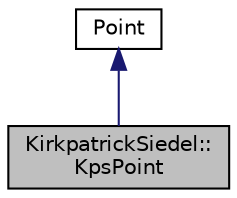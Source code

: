 digraph "KirkpatrickSiedel::KpsPoint"
{
 // LATEX_PDF_SIZE
  edge [fontname="Helvetica",fontsize="10",labelfontname="Helvetica",labelfontsize="10"];
  node [fontname="Helvetica",fontsize="10",shape=record];
  Node0 [label="KirkpatrickSiedel::\lKpsPoint",height=0.2,width=0.4,color="black", fillcolor="grey75", style="filled", fontcolor="black",tooltip=" "];
  Node1 -> Node0 [dir="back",color="midnightblue",fontsize="10",style="solid",fontname="Helvetica"];
  Node1 [label="Point",height=0.2,width=0.4,color="black", fillcolor="white", style="filled",URL="$class_point.html",tooltip=" "];
}
